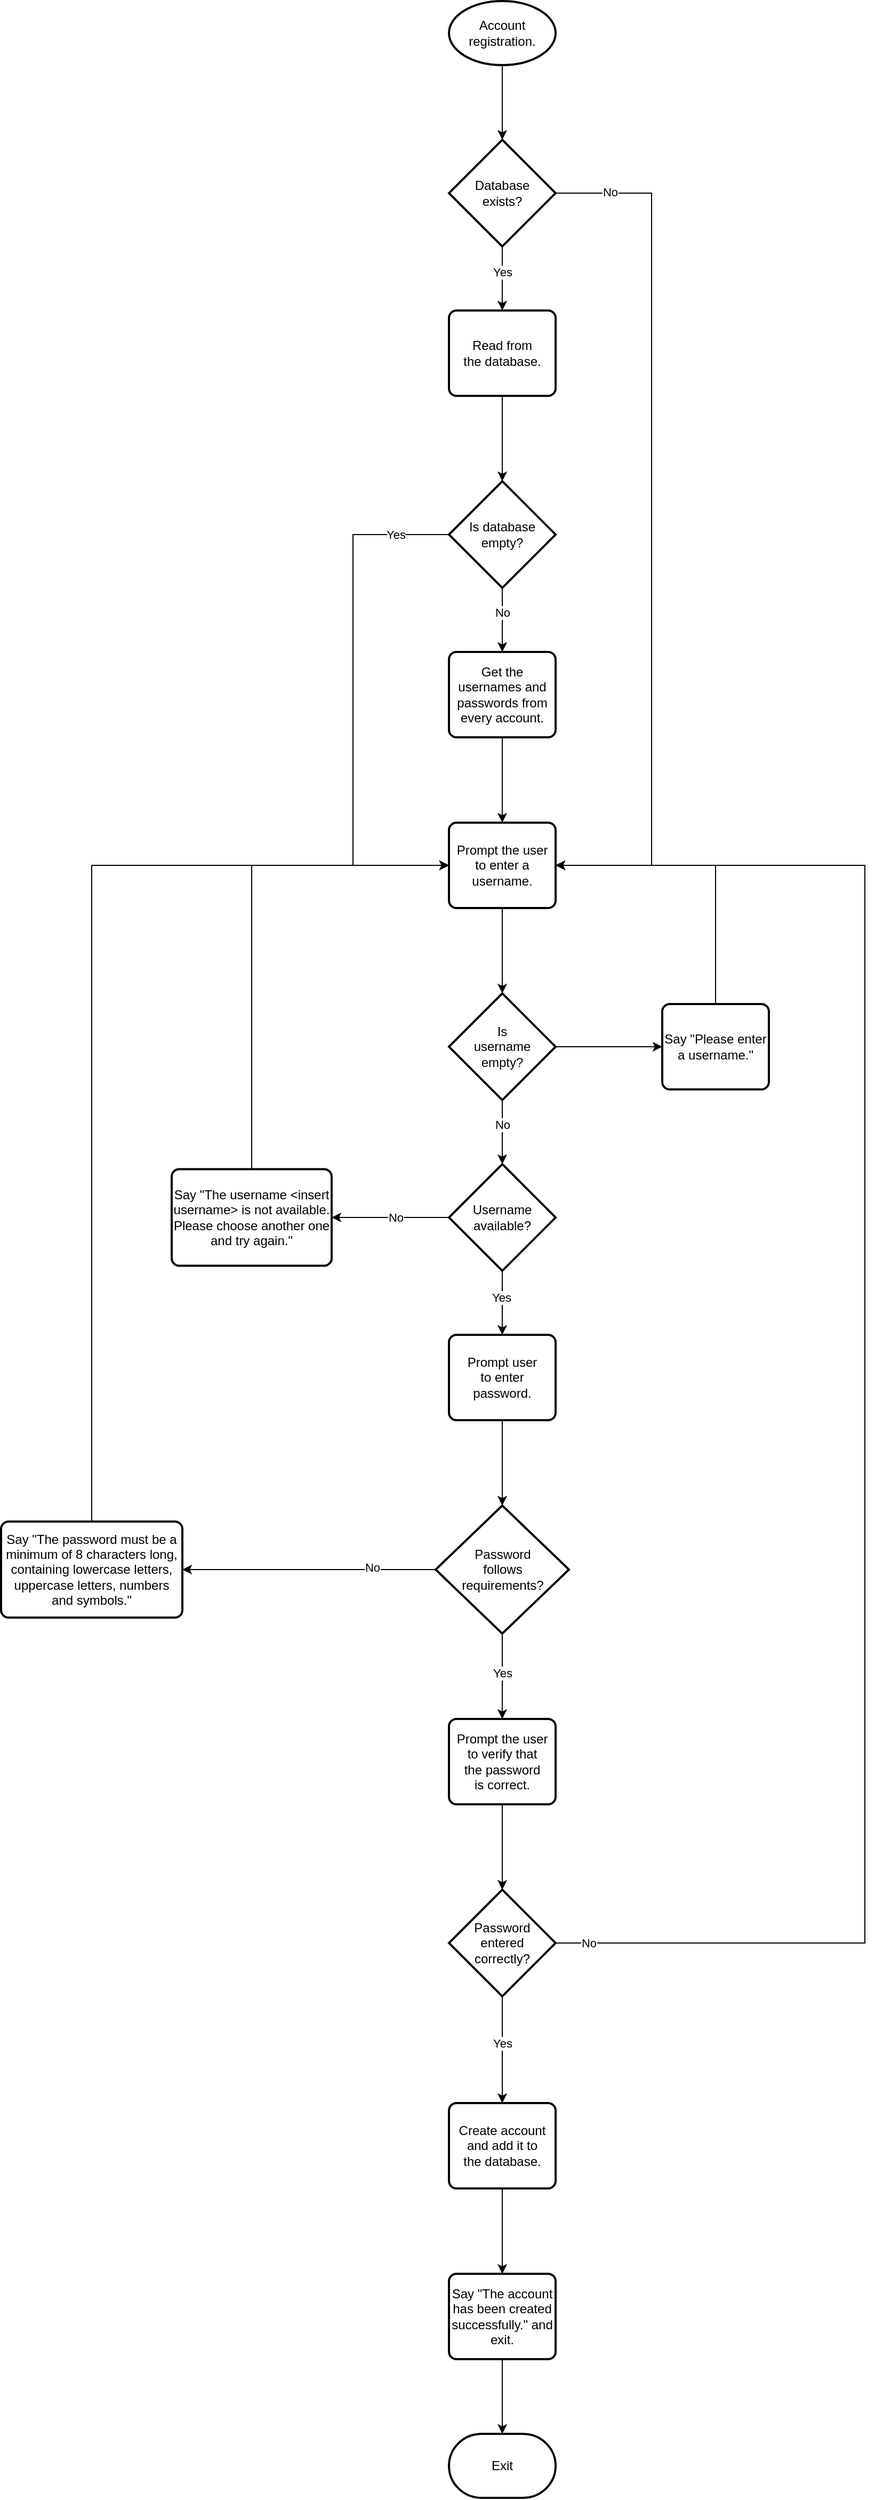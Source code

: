 <mxfile version="26.2.2" pages="3">
  <diagram name="Account Registration" id="iLE3Jwbvo_P_98CqRcma">
    <mxGraphModel dx="1926" dy="523" grid="1" gridSize="10" guides="1" tooltips="1" connect="1" arrows="1" fold="1" page="1" pageScale="1" pageWidth="827" pageHeight="1169" math="0" shadow="0">
      <root>
        <mxCell id="0" />
        <mxCell id="1" parent="0" />
        <mxCell id="nShzTtYWi6adCArLgVIG-1" value="Account registration." style="strokeWidth=2;html=1;shape=mxgraph.flowchart.start_1;whiteSpace=wrap;" parent="1" vertex="1">
          <mxGeometry x="370" y="70" width="100" height="60" as="geometry" />
        </mxCell>
        <mxCell id="nShzTtYWi6adCArLgVIG-5" style="edgeStyle=orthogonalEdgeStyle;rounded=0;orthogonalLoop=1;jettySize=auto;html=1;exitX=0.5;exitY=1;exitDx=0;exitDy=0;exitPerimeter=0;entryX=0.5;entryY=0;entryDx=0;entryDy=0;" parent="1" source="nShzTtYWi6adCArLgVIG-2" target="nShzTtYWi6adCArLgVIG-4" edge="1">
          <mxGeometry relative="1" as="geometry" />
        </mxCell>
        <mxCell id="nShzTtYWi6adCArLgVIG-9" value="Yes" style="edgeLabel;html=1;align=center;verticalAlign=middle;resizable=0;points=[];" parent="nShzTtYWi6adCArLgVIG-5" vertex="1" connectable="0">
          <mxGeometry x="-0.209" relative="1" as="geometry">
            <mxPoint as="offset" />
          </mxGeometry>
        </mxCell>
        <mxCell id="nShzTtYWi6adCArLgVIG-51" style="edgeStyle=orthogonalEdgeStyle;rounded=0;orthogonalLoop=1;jettySize=auto;html=1;exitX=1;exitY=0.5;exitDx=0;exitDy=0;exitPerimeter=0;entryX=1;entryY=0.5;entryDx=0;entryDy=0;" parent="1" source="nShzTtYWi6adCArLgVIG-2" target="nShzTtYWi6adCArLgVIG-13" edge="1">
          <mxGeometry relative="1" as="geometry">
            <Array as="points">
              <mxPoint x="560" y="250" />
              <mxPoint x="560" y="880" />
            </Array>
          </mxGeometry>
        </mxCell>
        <mxCell id="nShzTtYWi6adCArLgVIG-55" value="No" style="edgeLabel;html=1;align=center;verticalAlign=middle;resizable=0;points=[];" parent="nShzTtYWi6adCArLgVIG-51" vertex="1" connectable="0">
          <mxGeometry x="-0.874" y="1" relative="1" as="geometry">
            <mxPoint as="offset" />
          </mxGeometry>
        </mxCell>
        <mxCell id="nShzTtYWi6adCArLgVIG-2" value="Database&lt;div&gt;exists?&lt;/div&gt;" style="strokeWidth=2;html=1;shape=mxgraph.flowchart.decision;whiteSpace=wrap;" parent="1" vertex="1">
          <mxGeometry x="370" y="200" width="100" height="100" as="geometry" />
        </mxCell>
        <mxCell id="nShzTtYWi6adCArLgVIG-3" style="edgeStyle=orthogonalEdgeStyle;rounded=0;orthogonalLoop=1;jettySize=auto;html=1;exitX=0.5;exitY=1;exitDx=0;exitDy=0;exitPerimeter=0;entryX=0.5;entryY=0;entryDx=0;entryDy=0;entryPerimeter=0;" parent="1" source="nShzTtYWi6adCArLgVIG-1" target="nShzTtYWi6adCArLgVIG-2" edge="1">
          <mxGeometry relative="1" as="geometry" />
        </mxCell>
        <mxCell id="nShzTtYWi6adCArLgVIG-4" value="Read from&lt;div&gt;the database.&lt;/div&gt;" style="rounded=1;whiteSpace=wrap;html=1;absoluteArcSize=1;arcSize=14;strokeWidth=2;" parent="1" vertex="1">
          <mxGeometry x="370" y="360" width="100" height="80" as="geometry" />
        </mxCell>
        <mxCell id="nShzTtYWi6adCArLgVIG-11" style="edgeStyle=orthogonalEdgeStyle;rounded=0;orthogonalLoop=1;jettySize=auto;html=1;exitX=0.5;exitY=1;exitDx=0;exitDy=0;exitPerimeter=0;" parent="1" source="nShzTtYWi6adCArLgVIG-6" target="nShzTtYWi6adCArLgVIG-10" edge="1">
          <mxGeometry relative="1" as="geometry" />
        </mxCell>
        <mxCell id="nShzTtYWi6adCArLgVIG-12" value="No" style="edgeLabel;html=1;align=center;verticalAlign=middle;resizable=0;points=[];" parent="nShzTtYWi6adCArLgVIG-11" vertex="1" connectable="0">
          <mxGeometry x="-0.248" y="-1" relative="1" as="geometry">
            <mxPoint x="1" as="offset" />
          </mxGeometry>
        </mxCell>
        <mxCell id="nShzTtYWi6adCArLgVIG-52" style="edgeStyle=orthogonalEdgeStyle;rounded=0;orthogonalLoop=1;jettySize=auto;html=1;exitX=0;exitY=0.5;exitDx=0;exitDy=0;exitPerimeter=0;entryX=0;entryY=0.5;entryDx=0;entryDy=0;" parent="1" source="nShzTtYWi6adCArLgVIG-6" target="nShzTtYWi6adCArLgVIG-13" edge="1">
          <mxGeometry relative="1" as="geometry">
            <Array as="points">
              <mxPoint x="280" y="570" />
              <mxPoint x="280" y="880" />
            </Array>
          </mxGeometry>
        </mxCell>
        <mxCell id="nShzTtYWi6adCArLgVIG-54" value="Yes" style="edgeLabel;html=1;align=center;verticalAlign=middle;resizable=0;points=[];" parent="nShzTtYWi6adCArLgVIG-52" vertex="1" connectable="0">
          <mxGeometry x="-0.835" relative="1" as="geometry">
            <mxPoint x="-10" as="offset" />
          </mxGeometry>
        </mxCell>
        <mxCell id="nShzTtYWi6adCArLgVIG-6" value="Is database&lt;div&gt;empty?&lt;/div&gt;" style="strokeWidth=2;html=1;shape=mxgraph.flowchart.decision;whiteSpace=wrap;" parent="1" vertex="1">
          <mxGeometry x="370" y="520" width="100" height="100" as="geometry" />
        </mxCell>
        <mxCell id="nShzTtYWi6adCArLgVIG-8" style="edgeStyle=orthogonalEdgeStyle;rounded=0;orthogonalLoop=1;jettySize=auto;html=1;exitX=0.5;exitY=1;exitDx=0;exitDy=0;entryX=0.5;entryY=0;entryDx=0;entryDy=0;entryPerimeter=0;" parent="1" source="nShzTtYWi6adCArLgVIG-4" target="nShzTtYWi6adCArLgVIG-6" edge="1">
          <mxGeometry relative="1" as="geometry" />
        </mxCell>
        <mxCell id="nShzTtYWi6adCArLgVIG-14" style="edgeStyle=orthogonalEdgeStyle;rounded=0;orthogonalLoop=1;jettySize=auto;html=1;exitX=0.5;exitY=1;exitDx=0;exitDy=0;entryX=0.5;entryY=0;entryDx=0;entryDy=0;" parent="1" source="nShzTtYWi6adCArLgVIG-10" target="nShzTtYWi6adCArLgVIG-13" edge="1">
          <mxGeometry relative="1" as="geometry" />
        </mxCell>
        <mxCell id="nShzTtYWi6adCArLgVIG-10" value="Get the usernames and passwords from every account." style="rounded=1;whiteSpace=wrap;html=1;absoluteArcSize=1;arcSize=14;strokeWidth=2;" parent="1" vertex="1">
          <mxGeometry x="370" y="680" width="100" height="80" as="geometry" />
        </mxCell>
        <mxCell id="nShzTtYWi6adCArLgVIG-13" value="Prompt the user&lt;div&gt;to enter a username.&lt;/div&gt;" style="rounded=1;whiteSpace=wrap;html=1;absoluteArcSize=1;arcSize=14;strokeWidth=2;" parent="1" vertex="1">
          <mxGeometry x="370" y="840" width="100" height="80" as="geometry" />
        </mxCell>
        <mxCell id="nShzTtYWi6adCArLgVIG-57" style="edgeStyle=orthogonalEdgeStyle;rounded=0;orthogonalLoop=1;jettySize=auto;html=1;exitX=1;exitY=0.5;exitDx=0;exitDy=0;exitPerimeter=0;entryX=0;entryY=0.5;entryDx=0;entryDy=0;" parent="1" source="nShzTtYWi6adCArLgVIG-15" target="nShzTtYWi6adCArLgVIG-56" edge="1">
          <mxGeometry relative="1" as="geometry" />
        </mxCell>
        <mxCell id="nShzTtYWi6adCArLgVIG-15" value="Is&lt;div&gt;username&lt;/div&gt;&lt;div&gt;empty?&lt;/div&gt;" style="strokeWidth=2;html=1;shape=mxgraph.flowchart.decision;whiteSpace=wrap;" parent="1" vertex="1">
          <mxGeometry x="370" y="1000" width="100" height="100" as="geometry" />
        </mxCell>
        <mxCell id="nShzTtYWi6adCArLgVIG-17" style="edgeStyle=orthogonalEdgeStyle;rounded=0;orthogonalLoop=1;jettySize=auto;html=1;exitX=0.5;exitY=1;exitDx=0;exitDy=0;entryX=0.5;entryY=0;entryDx=0;entryDy=0;entryPerimeter=0;" parent="1" source="nShzTtYWi6adCArLgVIG-13" target="nShzTtYWi6adCArLgVIG-15" edge="1">
          <mxGeometry relative="1" as="geometry" />
        </mxCell>
        <mxCell id="nShzTtYWi6adCArLgVIG-28" style="edgeStyle=orthogonalEdgeStyle;rounded=0;orthogonalLoop=1;jettySize=auto;html=1;exitX=0.5;exitY=1;exitDx=0;exitDy=0;exitPerimeter=0;entryX=0.5;entryY=0;entryDx=0;entryDy=0;" parent="1" source="nShzTtYWi6adCArLgVIG-24" target="nShzTtYWi6adCArLgVIG-27" edge="1">
          <mxGeometry relative="1" as="geometry" />
        </mxCell>
        <mxCell id="nShzTtYWi6adCArLgVIG-29" value="Yes" style="edgeLabel;html=1;align=center;verticalAlign=middle;resizable=0;points=[];" parent="nShzTtYWi6adCArLgVIG-28" vertex="1" connectable="0">
          <mxGeometry x="-0.191" y="-1" relative="1" as="geometry">
            <mxPoint as="offset" />
          </mxGeometry>
        </mxCell>
        <mxCell id="nShzTtYWi6adCArLgVIG-60" style="edgeStyle=orthogonalEdgeStyle;rounded=0;orthogonalLoop=1;jettySize=auto;html=1;exitX=0;exitY=0.5;exitDx=0;exitDy=0;exitPerimeter=0;entryX=1;entryY=0.5;entryDx=0;entryDy=0;" parent="1" source="nShzTtYWi6adCArLgVIG-24" target="nShzTtYWi6adCArLgVIG-59" edge="1">
          <mxGeometry relative="1" as="geometry" />
        </mxCell>
        <mxCell id="nShzTtYWi6adCArLgVIG-61" value="No" style="edgeLabel;html=1;align=center;verticalAlign=middle;resizable=0;points=[];" parent="nShzTtYWi6adCArLgVIG-60" vertex="1" connectable="0">
          <mxGeometry x="-0.145" relative="1" as="geometry">
            <mxPoint x="-3" as="offset" />
          </mxGeometry>
        </mxCell>
        <mxCell id="nShzTtYWi6adCArLgVIG-24" value="Username&lt;div&gt;available?&lt;/div&gt;" style="strokeWidth=2;html=1;shape=mxgraph.flowchart.decision;whiteSpace=wrap;" parent="1" vertex="1">
          <mxGeometry x="370" y="1160" width="100" height="100" as="geometry" />
        </mxCell>
        <mxCell id="nShzTtYWi6adCArLgVIG-25" style="edgeStyle=orthogonalEdgeStyle;rounded=0;orthogonalLoop=1;jettySize=auto;html=1;exitX=0.5;exitY=1;exitDx=0;exitDy=0;exitPerimeter=0;entryX=0.5;entryY=0;entryDx=0;entryDy=0;entryPerimeter=0;" parent="1" source="nShzTtYWi6adCArLgVIG-15" target="nShzTtYWi6adCArLgVIG-24" edge="1">
          <mxGeometry relative="1" as="geometry" />
        </mxCell>
        <mxCell id="nShzTtYWi6adCArLgVIG-26" value="No" style="edgeLabel;html=1;align=center;verticalAlign=middle;resizable=0;points=[];" parent="nShzTtYWi6adCArLgVIG-25" vertex="1" connectable="0">
          <mxGeometry x="-0.229" y="-1" relative="1" as="geometry">
            <mxPoint x="1" as="offset" />
          </mxGeometry>
        </mxCell>
        <mxCell id="nShzTtYWi6adCArLgVIG-27" value="Prompt user&lt;div&gt;to enter password.&lt;/div&gt;" style="rounded=1;whiteSpace=wrap;html=1;absoluteArcSize=1;arcSize=14;strokeWidth=2;" parent="1" vertex="1">
          <mxGeometry x="370" y="1320" width="100" height="80" as="geometry" />
        </mxCell>
        <mxCell id="nShzTtYWi6adCArLgVIG-35" style="edgeStyle=orthogonalEdgeStyle;rounded=0;orthogonalLoop=1;jettySize=auto;html=1;exitX=0.5;exitY=1;exitDx=0;exitDy=0;exitPerimeter=0;entryX=0.5;entryY=0;entryDx=0;entryDy=0;" parent="1" source="nShzTtYWi6adCArLgVIG-30" target="nShzTtYWi6adCArLgVIG-34" edge="1">
          <mxGeometry relative="1" as="geometry" />
        </mxCell>
        <mxCell id="nShzTtYWi6adCArLgVIG-36" value="Yes" style="edgeLabel;html=1;align=center;verticalAlign=middle;resizable=0;points=[];" parent="nShzTtYWi6adCArLgVIG-35" vertex="1" connectable="0">
          <mxGeometry x="-0.093" relative="1" as="geometry">
            <mxPoint as="offset" />
          </mxGeometry>
        </mxCell>
        <mxCell id="nShzTtYWi6adCArLgVIG-69" style="edgeStyle=orthogonalEdgeStyle;rounded=0;orthogonalLoop=1;jettySize=auto;html=1;exitX=0;exitY=0.5;exitDx=0;exitDy=0;exitPerimeter=0;entryX=1;entryY=0.5;entryDx=0;entryDy=0;" parent="1" source="nShzTtYWi6adCArLgVIG-30" target="nShzTtYWi6adCArLgVIG-63" edge="1">
          <mxGeometry relative="1" as="geometry" />
        </mxCell>
        <mxCell id="nShzTtYWi6adCArLgVIG-70" value="No" style="edgeLabel;html=1;align=center;verticalAlign=middle;resizable=0;points=[];" parent="nShzTtYWi6adCArLgVIG-69" vertex="1" connectable="0">
          <mxGeometry x="-0.488" y="-2" relative="1" as="geometry">
            <mxPoint x="1" as="offset" />
          </mxGeometry>
        </mxCell>
        <mxCell id="nShzTtYWi6adCArLgVIG-30" value="Password&lt;div&gt;follows&lt;/div&gt;&lt;div&gt;requirements?&lt;/div&gt;" style="strokeWidth=2;html=1;shape=mxgraph.flowchart.decision;whiteSpace=wrap;" parent="1" vertex="1">
          <mxGeometry x="357.5" y="1480" width="125" height="120" as="geometry" />
        </mxCell>
        <mxCell id="nShzTtYWi6adCArLgVIG-31" style="edgeStyle=orthogonalEdgeStyle;rounded=0;orthogonalLoop=1;jettySize=auto;html=1;exitX=0.5;exitY=1;exitDx=0;exitDy=0;entryX=0.5;entryY=0;entryDx=0;entryDy=0;entryPerimeter=0;" parent="1" source="nShzTtYWi6adCArLgVIG-27" target="nShzTtYWi6adCArLgVIG-30" edge="1">
          <mxGeometry relative="1" as="geometry" />
        </mxCell>
        <mxCell id="nShzTtYWi6adCArLgVIG-34" value="Prompt the user&lt;div&gt;to verify that&lt;/div&gt;&lt;div&gt;the password&lt;/div&gt;&lt;div&gt;is correct.&lt;/div&gt;" style="rounded=1;whiteSpace=wrap;html=1;absoluteArcSize=1;arcSize=14;strokeWidth=2;" parent="1" vertex="1">
          <mxGeometry x="370" y="1680" width="100" height="80" as="geometry" />
        </mxCell>
        <mxCell id="nShzTtYWi6adCArLgVIG-40" style="edgeStyle=orthogonalEdgeStyle;rounded=0;orthogonalLoop=1;jettySize=auto;html=1;exitX=0.5;exitY=1;exitDx=0;exitDy=0;exitPerimeter=0;entryX=0.5;entryY=0;entryDx=0;entryDy=0;" parent="1" source="nShzTtYWi6adCArLgVIG-37" target="nShzTtYWi6adCArLgVIG-45" edge="1">
          <mxGeometry relative="1" as="geometry">
            <mxPoint x="420" y="2000" as="targetPoint" />
          </mxGeometry>
        </mxCell>
        <mxCell id="nShzTtYWi6adCArLgVIG-41" value="Yes" style="edgeLabel;html=1;align=center;verticalAlign=middle;resizable=0;points=[];" parent="nShzTtYWi6adCArLgVIG-40" vertex="1" connectable="0">
          <mxGeometry x="-0.133" relative="1" as="geometry">
            <mxPoint as="offset" />
          </mxGeometry>
        </mxCell>
        <mxCell id="nShzTtYWi6adCArLgVIG-71" style="edgeStyle=orthogonalEdgeStyle;rounded=0;orthogonalLoop=1;jettySize=auto;html=1;exitX=1;exitY=0.5;exitDx=0;exitDy=0;exitPerimeter=0;entryX=1;entryY=0.5;entryDx=0;entryDy=0;" parent="1" source="nShzTtYWi6adCArLgVIG-37" target="nShzTtYWi6adCArLgVIG-13" edge="1">
          <mxGeometry relative="1" as="geometry">
            <mxPoint x="740" y="1020" as="targetPoint" />
            <Array as="points">
              <mxPoint x="760" y="1890" />
              <mxPoint x="760" y="880" />
            </Array>
          </mxGeometry>
        </mxCell>
        <mxCell id="nShzTtYWi6adCArLgVIG-72" value="No" style="edgeLabel;html=1;align=center;verticalAlign=middle;resizable=0;points=[];" parent="nShzTtYWi6adCArLgVIG-71" vertex="1" connectable="0">
          <mxGeometry x="-0.961" relative="1" as="geometry">
            <mxPoint as="offset" />
          </mxGeometry>
        </mxCell>
        <mxCell id="nShzTtYWi6adCArLgVIG-37" value="Password&lt;div&gt;entered&lt;/div&gt;&lt;div&gt;correctly?&lt;/div&gt;" style="strokeWidth=2;html=1;shape=mxgraph.flowchart.decision;whiteSpace=wrap;" parent="1" vertex="1">
          <mxGeometry x="370" y="1840" width="100" height="100" as="geometry" />
        </mxCell>
        <mxCell id="nShzTtYWi6adCArLgVIG-38" style="edgeStyle=orthogonalEdgeStyle;rounded=0;orthogonalLoop=1;jettySize=auto;html=1;exitX=0.5;exitY=1;exitDx=0;exitDy=0;entryX=0.5;entryY=0;entryDx=0;entryDy=0;entryPerimeter=0;" parent="1" source="nShzTtYWi6adCArLgVIG-34" target="nShzTtYWi6adCArLgVIG-37" edge="1">
          <mxGeometry relative="1" as="geometry" />
        </mxCell>
        <mxCell id="nShzTtYWi6adCArLgVIG-48" style="edgeStyle=orthogonalEdgeStyle;rounded=0;orthogonalLoop=1;jettySize=auto;html=1;exitX=0.5;exitY=1;exitDx=0;exitDy=0;" parent="1" source="nShzTtYWi6adCArLgVIG-45" target="nShzTtYWi6adCArLgVIG-47" edge="1">
          <mxGeometry relative="1" as="geometry" />
        </mxCell>
        <mxCell id="nShzTtYWi6adCArLgVIG-45" value="Create account&lt;div&gt;and add it to&lt;/div&gt;&lt;div&gt;the database.&lt;/div&gt;" style="rounded=1;whiteSpace=wrap;html=1;absoluteArcSize=1;arcSize=14;strokeWidth=2;" parent="1" vertex="1">
          <mxGeometry x="370" y="2040" width="100" height="80" as="geometry" />
        </mxCell>
        <mxCell id="nShzTtYWi6adCArLgVIG-47" value="Say &quot;The account has been created successfully.&quot; and exit." style="rounded=1;whiteSpace=wrap;html=1;absoluteArcSize=1;arcSize=14;strokeWidth=2;" parent="1" vertex="1">
          <mxGeometry x="370" y="2200" width="100" height="80" as="geometry" />
        </mxCell>
        <mxCell id="nShzTtYWi6adCArLgVIG-49" value="Exit" style="strokeWidth=2;html=1;shape=mxgraph.flowchart.terminator;whiteSpace=wrap;" parent="1" vertex="1">
          <mxGeometry x="370" y="2350" width="100" height="60" as="geometry" />
        </mxCell>
        <mxCell id="nShzTtYWi6adCArLgVIG-58" style="edgeStyle=orthogonalEdgeStyle;rounded=0;orthogonalLoop=1;jettySize=auto;html=1;exitX=0.5;exitY=0;exitDx=0;exitDy=0;entryX=1;entryY=0.5;entryDx=0;entryDy=0;" parent="1" source="nShzTtYWi6adCArLgVIG-56" target="nShzTtYWi6adCArLgVIG-13" edge="1">
          <mxGeometry relative="1" as="geometry">
            <mxPoint x="620.333" y="880" as="targetPoint" />
          </mxGeometry>
        </mxCell>
        <mxCell id="nShzTtYWi6adCArLgVIG-56" value="Say &quot;Please enter a username.&quot;" style="rounded=1;whiteSpace=wrap;html=1;absoluteArcSize=1;arcSize=14;strokeWidth=2;" parent="1" vertex="1">
          <mxGeometry x="570" y="1010" width="100" height="80" as="geometry" />
        </mxCell>
        <mxCell id="nShzTtYWi6adCArLgVIG-62" style="edgeStyle=orthogonalEdgeStyle;rounded=0;orthogonalLoop=1;jettySize=auto;html=1;exitX=0.5;exitY=0;exitDx=0;exitDy=0;entryX=0;entryY=0.5;entryDx=0;entryDy=0;" parent="1" source="nShzTtYWi6adCArLgVIG-59" target="nShzTtYWi6adCArLgVIG-13" edge="1">
          <mxGeometry relative="1" as="geometry">
            <mxPoint x="185" y="970" as="targetPoint" />
          </mxGeometry>
        </mxCell>
        <mxCell id="nShzTtYWi6adCArLgVIG-59" value="Say &quot;The username &amp;lt;insert username&amp;gt; is not available. Please choose another one and try again.&quot;" style="rounded=1;whiteSpace=wrap;html=1;absoluteArcSize=1;arcSize=14;strokeWidth=2;" parent="1" vertex="1">
          <mxGeometry x="110" y="1164.75" width="150" height="90.5" as="geometry" />
        </mxCell>
        <mxCell id="nShzTtYWi6adCArLgVIG-68" style="edgeStyle=orthogonalEdgeStyle;rounded=0;orthogonalLoop=1;jettySize=auto;html=1;exitX=0.5;exitY=0;exitDx=0;exitDy=0;entryX=0;entryY=0.5;entryDx=0;entryDy=0;" parent="1" source="nShzTtYWi6adCArLgVIG-63" target="nShzTtYWi6adCArLgVIG-13" edge="1">
          <mxGeometry relative="1" as="geometry">
            <mxPoint x="60" y="1030" as="targetPoint" />
          </mxGeometry>
        </mxCell>
        <mxCell id="nShzTtYWi6adCArLgVIG-63" value="Say &quot;The password must be a minimum of 8 characters long, containing lowercase letters, uppercase letters, numbers and symbols.&quot;" style="rounded=1;whiteSpace=wrap;html=1;absoluteArcSize=1;arcSize=14;strokeWidth=2;" parent="1" vertex="1">
          <mxGeometry x="-50" y="1495" width="170" height="90" as="geometry" />
        </mxCell>
        <mxCell id="nShzTtYWi6adCArLgVIG-73" style="edgeStyle=orthogonalEdgeStyle;rounded=0;orthogonalLoop=1;jettySize=auto;html=1;exitX=0.5;exitY=1;exitDx=0;exitDy=0;entryX=0.5;entryY=0;entryDx=0;entryDy=0;entryPerimeter=0;" parent="1" source="nShzTtYWi6adCArLgVIG-47" target="nShzTtYWi6adCArLgVIG-49" edge="1">
          <mxGeometry relative="1" as="geometry" />
        </mxCell>
      </root>
    </mxGraphModel>
  </diagram>
  <diagram id="ZJuV7syckMQgLkUGrCl8" name="Account Login">
    <mxGraphModel dx="1047" dy="490" grid="1" gridSize="10" guides="1" tooltips="1" connect="1" arrows="1" fold="1" page="1" pageScale="1" pageWidth="827" pageHeight="1169" math="0" shadow="0">
      <root>
        <mxCell id="0" />
        <mxCell id="1" parent="0" />
        <mxCell id="R7hteTY1RrZNnt9Zxwfz-4" style="edgeStyle=orthogonalEdgeStyle;rounded=0;orthogonalLoop=1;jettySize=auto;html=1;exitX=0.5;exitY=1;exitDx=0;exitDy=0;exitPerimeter=0;entryX=0.5;entryY=0;entryDx=0;entryDy=0;" edge="1" parent="1" source="R7hteTY1RrZNnt9Zxwfz-1" target="R7hteTY1RrZNnt9Zxwfz-2">
          <mxGeometry relative="1" as="geometry" />
        </mxCell>
        <mxCell id="R7hteTY1RrZNnt9Zxwfz-1" value="Account login." style="strokeWidth=2;html=1;shape=mxgraph.flowchart.start_1;whiteSpace=wrap;" vertex="1" parent="1">
          <mxGeometry x="370" y="90" width="100" height="60" as="geometry" />
        </mxCell>
        <mxCell id="R7hteTY1RrZNnt9Zxwfz-2" value="Check if the&lt;div&gt;database exists?&lt;/div&gt;" style="rounded=1;whiteSpace=wrap;html=1;absoluteArcSize=1;arcSize=14;strokeWidth=2;" vertex="1" parent="1">
          <mxGeometry x="370" y="240" width="100" height="80" as="geometry" />
        </mxCell>
        <mxCell id="R7hteTY1RrZNnt9Zxwfz-9" style="edgeStyle=orthogonalEdgeStyle;rounded=0;orthogonalLoop=1;jettySize=auto;html=1;exitX=0.5;exitY=1;exitDx=0;exitDy=0;exitPerimeter=0;entryX=0.5;entryY=0;entryDx=0;entryDy=0;" edge="1" parent="1" source="R7hteTY1RrZNnt9Zxwfz-5" target="R7hteTY1RrZNnt9Zxwfz-7">
          <mxGeometry relative="1" as="geometry" />
        </mxCell>
        <mxCell id="R7hteTY1RrZNnt9Zxwfz-10" value="Yes" style="edgeLabel;html=1;align=center;verticalAlign=middle;resizable=0;points=[];" vertex="1" connectable="0" parent="R7hteTY1RrZNnt9Zxwfz-9">
          <mxGeometry x="-0.278" relative="1" as="geometry">
            <mxPoint as="offset" />
          </mxGeometry>
        </mxCell>
        <mxCell id="R7hteTY1RrZNnt9Zxwfz-17" style="edgeStyle=orthogonalEdgeStyle;rounded=0;orthogonalLoop=1;jettySize=auto;html=1;exitX=1;exitY=0.5;exitDx=0;exitDy=0;exitPerimeter=0;entryX=0;entryY=0.5;entryDx=0;entryDy=0;" edge="1" parent="1" source="R7hteTY1RrZNnt9Zxwfz-5" target="R7hteTY1RrZNnt9Zxwfz-16">
          <mxGeometry relative="1" as="geometry" />
        </mxCell>
        <mxCell id="R7hteTY1RrZNnt9Zxwfz-18" value="No" style="edgeLabel;html=1;align=center;verticalAlign=middle;resizable=0;points=[];" vertex="1" connectable="0" parent="R7hteTY1RrZNnt9Zxwfz-17">
          <mxGeometry x="0.001" y="1" relative="1" as="geometry">
            <mxPoint as="offset" />
          </mxGeometry>
        </mxCell>
        <mxCell id="R7hteTY1RrZNnt9Zxwfz-5" value="Database&lt;div&gt;exists?&lt;/div&gt;" style="strokeWidth=2;html=1;shape=mxgraph.flowchart.decision;whiteSpace=wrap;" vertex="1" parent="1">
          <mxGeometry x="370" y="400" width="100" height="100" as="geometry" />
        </mxCell>
        <mxCell id="R7hteTY1RrZNnt9Zxwfz-6" style="edgeStyle=orthogonalEdgeStyle;rounded=0;orthogonalLoop=1;jettySize=auto;html=1;exitX=0.5;exitY=1;exitDx=0;exitDy=0;entryX=0.5;entryY=0;entryDx=0;entryDy=0;entryPerimeter=0;" edge="1" parent="1" source="R7hteTY1RrZNnt9Zxwfz-2" target="R7hteTY1RrZNnt9Zxwfz-5">
          <mxGeometry relative="1" as="geometry" />
        </mxCell>
        <mxCell id="R7hteTY1RrZNnt9Zxwfz-7" value="Read from the&lt;div&gt;database.&lt;/div&gt;" style="rounded=1;whiteSpace=wrap;html=1;absoluteArcSize=1;arcSize=14;strokeWidth=2;" vertex="1" parent="1">
          <mxGeometry x="370" y="560" width="100" height="80" as="geometry" />
        </mxCell>
        <mxCell id="R7hteTY1RrZNnt9Zxwfz-14" style="edgeStyle=orthogonalEdgeStyle;rounded=0;orthogonalLoop=1;jettySize=auto;html=1;exitX=1;exitY=0.5;exitDx=0;exitDy=0;exitPerimeter=0;entryX=0;entryY=0.5;entryDx=0;entryDy=0;" edge="1" parent="1" source="R7hteTY1RrZNnt9Zxwfz-11" target="R7hteTY1RrZNnt9Zxwfz-13">
          <mxGeometry relative="1" as="geometry" />
        </mxCell>
        <mxCell id="R7hteTY1RrZNnt9Zxwfz-15" value="Yes" style="edgeLabel;html=1;align=center;verticalAlign=middle;resizable=0;points=[];" vertex="1" connectable="0" parent="R7hteTY1RrZNnt9Zxwfz-14">
          <mxGeometry x="0.104" relative="1" as="geometry">
            <mxPoint as="offset" />
          </mxGeometry>
        </mxCell>
        <mxCell id="R7hteTY1RrZNnt9Zxwfz-24" style="edgeStyle=orthogonalEdgeStyle;rounded=0;orthogonalLoop=1;jettySize=auto;html=1;exitX=0.5;exitY=1;exitDx=0;exitDy=0;exitPerimeter=0;entryX=0.5;entryY=0;entryDx=0;entryDy=0;" edge="1" parent="1" source="R7hteTY1RrZNnt9Zxwfz-11" target="R7hteTY1RrZNnt9Zxwfz-23">
          <mxGeometry relative="1" as="geometry" />
        </mxCell>
        <mxCell id="R7hteTY1RrZNnt9Zxwfz-25" value="No" style="edgeLabel;html=1;align=center;verticalAlign=middle;resizable=0;points=[];" vertex="1" connectable="0" parent="R7hteTY1RrZNnt9Zxwfz-24">
          <mxGeometry x="-0.163" y="-1" relative="1" as="geometry">
            <mxPoint x="1" as="offset" />
          </mxGeometry>
        </mxCell>
        <mxCell id="R7hteTY1RrZNnt9Zxwfz-11" value="Is database&lt;div&gt;empty?&lt;/div&gt;" style="strokeWidth=2;html=1;shape=mxgraph.flowchart.decision;whiteSpace=wrap;" vertex="1" parent="1">
          <mxGeometry x="370" y="720" width="100" height="100" as="geometry" />
        </mxCell>
        <mxCell id="R7hteTY1RrZNnt9Zxwfz-12" style="edgeStyle=orthogonalEdgeStyle;rounded=0;orthogonalLoop=1;jettySize=auto;html=1;exitX=0.5;exitY=1;exitDx=0;exitDy=0;entryX=0.5;entryY=0;entryDx=0;entryDy=0;entryPerimeter=0;" edge="1" parent="1" source="R7hteTY1RrZNnt9Zxwfz-7" target="R7hteTY1RrZNnt9Zxwfz-11">
          <mxGeometry relative="1" as="geometry" />
        </mxCell>
        <mxCell id="R7hteTY1RrZNnt9Zxwfz-13" value="Print error message&lt;div&gt;saying &quot;The database is currently empty.&quot;&lt;/div&gt;" style="rounded=1;whiteSpace=wrap;html=1;absoluteArcSize=1;arcSize=14;strokeWidth=2;" vertex="1" parent="1">
          <mxGeometry x="560" y="730" width="100" height="80" as="geometry" />
        </mxCell>
        <mxCell id="R7hteTY1RrZNnt9Zxwfz-16" value="Print &quot;The database doesn&#39;t exist at the moment.&quot;" style="rounded=1;whiteSpace=wrap;html=1;absoluteArcSize=1;arcSize=14;strokeWidth=2;" vertex="1" parent="1">
          <mxGeometry x="560" y="410" width="100" height="80" as="geometry" />
        </mxCell>
        <mxCell id="R7hteTY1RrZNnt9Zxwfz-19" value="Exit" style="strokeWidth=2;html=1;shape=mxgraph.flowchart.terminator;whiteSpace=wrap;" vertex="1" parent="1">
          <mxGeometry x="560" y="570" width="100" height="60" as="geometry" />
        </mxCell>
        <mxCell id="R7hteTY1RrZNnt9Zxwfz-20" style="edgeStyle=orthogonalEdgeStyle;rounded=0;orthogonalLoop=1;jettySize=auto;html=1;exitX=0.5;exitY=1;exitDx=0;exitDy=0;entryX=0.5;entryY=0;entryDx=0;entryDy=0;entryPerimeter=0;" edge="1" parent="1" source="R7hteTY1RrZNnt9Zxwfz-16" target="R7hteTY1RrZNnt9Zxwfz-19">
          <mxGeometry relative="1" as="geometry" />
        </mxCell>
        <mxCell id="R7hteTY1RrZNnt9Zxwfz-21" value="Exit" style="strokeWidth=2;html=1;shape=mxgraph.flowchart.terminator;whiteSpace=wrap;" vertex="1" parent="1">
          <mxGeometry x="560" y="880" width="100" height="60" as="geometry" />
        </mxCell>
        <mxCell id="R7hteTY1RrZNnt9Zxwfz-22" style="edgeStyle=orthogonalEdgeStyle;rounded=0;orthogonalLoop=1;jettySize=auto;html=1;exitX=0.5;exitY=1;exitDx=0;exitDy=0;entryX=0.5;entryY=0;entryDx=0;entryDy=0;entryPerimeter=0;" edge="1" parent="1" source="R7hteTY1RrZNnt9Zxwfz-13" target="R7hteTY1RrZNnt9Zxwfz-21">
          <mxGeometry relative="1" as="geometry" />
        </mxCell>
        <mxCell id="R7hteTY1RrZNnt9Zxwfz-23" value="Prompt to enter a username." style="rounded=1;whiteSpace=wrap;html=1;absoluteArcSize=1;arcSize=14;strokeWidth=2;" vertex="1" parent="1">
          <mxGeometry x="370" y="880" width="100" height="80" as="geometry" />
        </mxCell>
        <mxCell id="R7hteTY1RrZNnt9Zxwfz-29" style="edgeStyle=orthogonalEdgeStyle;rounded=0;orthogonalLoop=1;jettySize=auto;html=1;exitX=0;exitY=0.5;exitDx=0;exitDy=0;exitPerimeter=0;entryX=0.5;entryY=1;entryDx=0;entryDy=0;" edge="1" parent="1" source="R7hteTY1RrZNnt9Zxwfz-26" target="R7hteTY1RrZNnt9Zxwfz-28">
          <mxGeometry relative="1" as="geometry" />
        </mxCell>
        <mxCell id="R7hteTY1RrZNnt9Zxwfz-30" value="No" style="edgeLabel;html=1;align=center;verticalAlign=middle;resizable=0;points=[];" vertex="1" connectable="0" parent="R7hteTY1RrZNnt9Zxwfz-29">
          <mxGeometry x="-0.883" y="-1" relative="1" as="geometry">
            <mxPoint as="offset" />
          </mxGeometry>
        </mxCell>
        <mxCell id="R7hteTY1RrZNnt9Zxwfz-34" style="edgeStyle=orthogonalEdgeStyle;rounded=0;orthogonalLoop=1;jettySize=auto;html=1;exitX=0.5;exitY=1;exitDx=0;exitDy=0;exitPerimeter=0;entryX=0.5;entryY=0;entryDx=0;entryDy=0;" edge="1" parent="1" source="R7hteTY1RrZNnt9Zxwfz-26" target="R7hteTY1RrZNnt9Zxwfz-33">
          <mxGeometry relative="1" as="geometry" />
        </mxCell>
        <mxCell id="R7hteTY1RrZNnt9Zxwfz-35" value="Yes" style="edgeLabel;html=1;align=center;verticalAlign=middle;resizable=0;points=[];" vertex="1" connectable="0" parent="R7hteTY1RrZNnt9Zxwfz-34">
          <mxGeometry x="-0.176" y="1" relative="1" as="geometry">
            <mxPoint x="-1" as="offset" />
          </mxGeometry>
        </mxCell>
        <mxCell id="R7hteTY1RrZNnt9Zxwfz-26" value="Username&lt;div&gt;exists?&lt;/div&gt;" style="strokeWidth=2;html=1;shape=mxgraph.flowchart.decision;whiteSpace=wrap;" vertex="1" parent="1">
          <mxGeometry x="370" y="1040" width="100" height="100" as="geometry" />
        </mxCell>
        <mxCell id="R7hteTY1RrZNnt9Zxwfz-27" style="edgeStyle=orthogonalEdgeStyle;rounded=0;orthogonalLoop=1;jettySize=auto;html=1;exitX=0.5;exitY=1;exitDx=0;exitDy=0;entryX=0.5;entryY=0;entryDx=0;entryDy=0;entryPerimeter=0;" edge="1" parent="1" source="R7hteTY1RrZNnt9Zxwfz-23" target="R7hteTY1RrZNnt9Zxwfz-26">
          <mxGeometry relative="1" as="geometry" />
        </mxCell>
        <mxCell id="R7hteTY1RrZNnt9Zxwfz-28" value="Print&lt;div&gt;&quot;The username &amp;lt;username&amp;gt; doesn&#39;t exist. Please try again.&quot;&lt;/div&gt;" style="rounded=1;whiteSpace=wrap;html=1;absoluteArcSize=1;arcSize=14;strokeWidth=2;" vertex="1" parent="1">
          <mxGeometry x="190" y="640" width="100" height="80" as="geometry" />
        </mxCell>
        <mxCell id="R7hteTY1RrZNnt9Zxwfz-31" style="edgeStyle=orthogonalEdgeStyle;rounded=0;orthogonalLoop=1;jettySize=auto;html=1;exitX=0.5;exitY=0;exitDx=0;exitDy=0;entryX=0;entryY=0.5;entryDx=0;entryDy=0;entryPerimeter=0;" edge="1" parent="1" source="R7hteTY1RrZNnt9Zxwfz-28" target="R7hteTY1RrZNnt9Zxwfz-5">
          <mxGeometry relative="1" as="geometry" />
        </mxCell>
        <mxCell id="R7hteTY1RrZNnt9Zxwfz-33" value="Prompt to enter a password" style="rounded=1;whiteSpace=wrap;html=1;absoluteArcSize=1;arcSize=14;strokeWidth=2;" vertex="1" parent="1">
          <mxGeometry x="370" y="1240" width="100" height="80" as="geometry" />
        </mxCell>
        <mxCell id="R7hteTY1RrZNnt9Zxwfz-41" style="edgeStyle=orthogonalEdgeStyle;rounded=0;orthogonalLoop=1;jettySize=auto;html=1;exitX=0;exitY=0.5;exitDx=0;exitDy=0;exitPerimeter=0;entryX=0.5;entryY=1;entryDx=0;entryDy=0;" edge="1" parent="1" source="R7hteTY1RrZNnt9Zxwfz-36" target="R7hteTY1RrZNnt9Zxwfz-40">
          <mxGeometry relative="1" as="geometry" />
        </mxCell>
        <mxCell id="R7hteTY1RrZNnt9Zxwfz-42" value="No" style="edgeLabel;html=1;align=center;verticalAlign=middle;resizable=0;points=[];" vertex="1" connectable="0" parent="R7hteTY1RrZNnt9Zxwfz-41">
          <mxGeometry x="-0.94" y="-1" relative="1" as="geometry">
            <mxPoint as="offset" />
          </mxGeometry>
        </mxCell>
        <mxCell id="R7hteTY1RrZNnt9Zxwfz-45" style="edgeStyle=orthogonalEdgeStyle;rounded=0;orthogonalLoop=1;jettySize=auto;html=1;exitX=0.5;exitY=1;exitDx=0;exitDy=0;exitPerimeter=0;entryX=0.5;entryY=0;entryDx=0;entryDy=0;" edge="1" parent="1" source="R7hteTY1RrZNnt9Zxwfz-36" target="R7hteTY1RrZNnt9Zxwfz-44">
          <mxGeometry relative="1" as="geometry" />
        </mxCell>
        <mxCell id="R7hteTY1RrZNnt9Zxwfz-46" value="Yes" style="edgeLabel;html=1;align=center;verticalAlign=middle;resizable=0;points=[];" vertex="1" connectable="0" parent="R7hteTY1RrZNnt9Zxwfz-45">
          <mxGeometry x="-0.198" relative="1" as="geometry">
            <mxPoint as="offset" />
          </mxGeometry>
        </mxCell>
        <mxCell id="R7hteTY1RrZNnt9Zxwfz-36" value="Is password&lt;div&gt;correct?&lt;/div&gt;" style="strokeWidth=2;html=1;shape=mxgraph.flowchart.decision;whiteSpace=wrap;" vertex="1" parent="1">
          <mxGeometry x="370" y="1400" width="100" height="100" as="geometry" />
        </mxCell>
        <mxCell id="R7hteTY1RrZNnt9Zxwfz-37" style="edgeStyle=orthogonalEdgeStyle;rounded=0;orthogonalLoop=1;jettySize=auto;html=1;exitX=0.5;exitY=1;exitDx=0;exitDy=0;entryX=0.5;entryY=0;entryDx=0;entryDy=0;entryPerimeter=0;" edge="1" parent="1" source="R7hteTY1RrZNnt9Zxwfz-33" target="R7hteTY1RrZNnt9Zxwfz-36">
          <mxGeometry relative="1" as="geometry" />
        </mxCell>
        <mxCell id="R7hteTY1RrZNnt9Zxwfz-43" style="edgeStyle=orthogonalEdgeStyle;rounded=0;orthogonalLoop=1;jettySize=auto;html=1;exitX=0.5;exitY=0;exitDx=0;exitDy=0;entryX=0;entryY=0.5;entryDx=0;entryDy=0;" edge="1" parent="1" source="R7hteTY1RrZNnt9Zxwfz-40" target="R7hteTY1RrZNnt9Zxwfz-2">
          <mxGeometry relative="1" as="geometry" />
        </mxCell>
        <mxCell id="R7hteTY1RrZNnt9Zxwfz-40" value="Print &quot;Password is incorrect. Please try again.&quot;" style="rounded=1;whiteSpace=wrap;html=1;absoluteArcSize=1;arcSize=14;strokeWidth=2;" vertex="1" parent="1">
          <mxGeometry x="40" y="640" width="100" height="80" as="geometry" />
        </mxCell>
        <mxCell id="R7hteTY1RrZNnt9Zxwfz-48" style="edgeStyle=orthogonalEdgeStyle;rounded=0;orthogonalLoop=1;jettySize=auto;html=1;exitX=0.5;exitY=1;exitDx=0;exitDy=0;entryX=0.5;entryY=0;entryDx=0;entryDy=0;" edge="1" parent="1" source="R7hteTY1RrZNnt9Zxwfz-44" target="R7hteTY1RrZNnt9Zxwfz-47">
          <mxGeometry relative="1" as="geometry" />
        </mxCell>
        <mxCell id="R7hteTY1RrZNnt9Zxwfz-44" value="Log in using&lt;div&gt;the account details.&lt;/div&gt;" style="rounded=1;whiteSpace=wrap;html=1;absoluteArcSize=1;arcSize=14;strokeWidth=2;" vertex="1" parent="1">
          <mxGeometry x="370" y="1600" width="100" height="80" as="geometry" />
        </mxCell>
        <mxCell id="R7hteTY1RrZNnt9Zxwfz-47" value="Print&lt;div&gt;&quot;Account logged in successfully.&quot;&lt;/div&gt;" style="rounded=1;whiteSpace=wrap;html=1;absoluteArcSize=1;arcSize=14;strokeWidth=2;" vertex="1" parent="1">
          <mxGeometry x="370" y="1760" width="100" height="80" as="geometry" />
        </mxCell>
        <mxCell id="R7hteTY1RrZNnt9Zxwfz-49" value="Exit" style="strokeWidth=2;html=1;shape=mxgraph.flowchart.terminator;whiteSpace=wrap;" vertex="1" parent="1">
          <mxGeometry x="370" y="1930" width="100" height="60" as="geometry" />
        </mxCell>
        <mxCell id="R7hteTY1RrZNnt9Zxwfz-50" style="edgeStyle=orthogonalEdgeStyle;rounded=0;orthogonalLoop=1;jettySize=auto;html=1;exitX=0.5;exitY=1;exitDx=0;exitDy=0;entryX=0.5;entryY=0;entryDx=0;entryDy=0;entryPerimeter=0;" edge="1" parent="1" source="R7hteTY1RrZNnt9Zxwfz-47" target="R7hteTY1RrZNnt9Zxwfz-49">
          <mxGeometry relative="1" as="geometry" />
        </mxCell>
      </root>
    </mxGraphModel>
  </diagram>
  <diagram id="HUUX0Ce_RTqZ5ZB6sRhW" name="List user accounts.">
    <mxGraphModel dx="511" dy="243" grid="1" gridSize="10" guides="1" tooltips="1" connect="1" arrows="1" fold="1" page="1" pageScale="1" pageWidth="827" pageHeight="1169" math="0" shadow="0">
      <root>
        <mxCell id="0" />
        <mxCell id="1" parent="0" />
        <mxCell id="hfWok6xFphBnhOU9BhWk-27" style="edgeStyle=orthogonalEdgeStyle;rounded=0;orthogonalLoop=1;jettySize=auto;html=1;exitX=0.5;exitY=1;exitDx=0;exitDy=0;exitPerimeter=0;entryX=0.5;entryY=0;entryDx=0;entryDy=0;" edge="1" parent="1" source="hfWok6xFphBnhOU9BhWk-2" target="hfWok6xFphBnhOU9BhWk-26">
          <mxGeometry relative="1" as="geometry">
            <mxPoint x="420" y="200" as="targetPoint" />
          </mxGeometry>
        </mxCell>
        <mxCell id="hfWok6xFphBnhOU9BhWk-2" value="List user accounts." style="strokeWidth=2;html=1;shape=mxgraph.flowchart.start_1;whiteSpace=wrap;" vertex="1" parent="1">
          <mxGeometry x="370" y="90" width="100" height="60" as="geometry" />
        </mxCell>
        <mxCell id="hfWok6xFphBnhOU9BhWk-3" value="Read through&lt;div&gt;the database.&lt;/div&gt;" style="rounded=1;whiteSpace=wrap;html=1;absoluteArcSize=1;arcSize=14;strokeWidth=2;" vertex="1" parent="1">
          <mxGeometry x="370" y="520" width="100" height="80" as="geometry" />
        </mxCell>
        <mxCell id="hfWok6xFphBnhOU9BhWk-4" style="edgeStyle=orthogonalEdgeStyle;rounded=0;orthogonalLoop=1;jettySize=auto;html=1;exitX=1;exitY=0.5;exitDx=0;exitDy=0;exitPerimeter=0;entryX=0;entryY=0.5;entryDx=0;entryDy=0;" edge="1" parent="1" source="hfWok6xFphBnhOU9BhWk-8" target="hfWok6xFphBnhOU9BhWk-10">
          <mxGeometry relative="1" as="geometry" />
        </mxCell>
        <mxCell id="hfWok6xFphBnhOU9BhWk-5" value="Yes" style="edgeLabel;html=1;align=center;verticalAlign=middle;resizable=0;points=[];" vertex="1" connectable="0" parent="hfWok6xFphBnhOU9BhWk-4">
          <mxGeometry x="-0.013" relative="1" as="geometry">
            <mxPoint as="offset" />
          </mxGeometry>
        </mxCell>
        <mxCell id="hfWok6xFphBnhOU9BhWk-6" style="edgeStyle=orthogonalEdgeStyle;rounded=0;orthogonalLoop=1;jettySize=auto;html=1;exitX=0.5;exitY=1;exitDx=0;exitDy=0;exitPerimeter=0;entryX=0.5;entryY=0;entryDx=0;entryDy=0;" edge="1" parent="1" source="hfWok6xFphBnhOU9BhWk-8" target="hfWok6xFphBnhOU9BhWk-11">
          <mxGeometry relative="1" as="geometry" />
        </mxCell>
        <mxCell id="hfWok6xFphBnhOU9BhWk-7" value="No" style="edgeLabel;html=1;align=center;verticalAlign=middle;resizable=0;points=[];" vertex="1" connectable="0" parent="hfWok6xFphBnhOU9BhWk-6">
          <mxGeometry x="-0.148" y="-1" relative="1" as="geometry">
            <mxPoint x="1" as="offset" />
          </mxGeometry>
        </mxCell>
        <mxCell id="hfWok6xFphBnhOU9BhWk-8" value="Is database&lt;div&gt;empty?&lt;/div&gt;" style="strokeWidth=2;html=1;shape=mxgraph.flowchart.decision;whiteSpace=wrap;" vertex="1" parent="1">
          <mxGeometry x="370" y="680" width="100" height="100" as="geometry" />
        </mxCell>
        <mxCell id="hfWok6xFphBnhOU9BhWk-9" style="edgeStyle=orthogonalEdgeStyle;rounded=0;orthogonalLoop=1;jettySize=auto;html=1;exitX=0.5;exitY=1;exitDx=0;exitDy=0;entryX=0.5;entryY=0;entryDx=0;entryDy=0;entryPerimeter=0;" edge="1" parent="1" source="hfWok6xFphBnhOU9BhWk-3" target="hfWok6xFphBnhOU9BhWk-8">
          <mxGeometry relative="1" as="geometry" />
        </mxCell>
        <mxCell id="hfWok6xFphBnhOU9BhWk-10" value="Say &quot;There is nothing there.&quot;" style="rounded=1;whiteSpace=wrap;html=1;absoluteArcSize=1;arcSize=14;strokeWidth=2;" vertex="1" parent="1">
          <mxGeometry x="590" y="690" width="100" height="80" as="geometry" />
        </mxCell>
        <mxCell id="hfWok6xFphBnhOU9BhWk-11" value="Check if the&lt;div&gt;user is logged in.&lt;/div&gt;" style="rounded=1;whiteSpace=wrap;html=1;absoluteArcSize=1;arcSize=14;strokeWidth=2;" vertex="1" parent="1">
          <mxGeometry x="370" y="840" width="100" height="80" as="geometry" />
        </mxCell>
        <mxCell id="hfWok6xFphBnhOU9BhWk-12" style="edgeStyle=orthogonalEdgeStyle;rounded=0;orthogonalLoop=1;jettySize=auto;html=1;exitX=1;exitY=0.5;exitDx=0;exitDy=0;exitPerimeter=0;entryX=0;entryY=0.5;entryDx=0;entryDy=0;" edge="1" parent="1" source="hfWok6xFphBnhOU9BhWk-16" target="hfWok6xFphBnhOU9BhWk-18">
          <mxGeometry relative="1" as="geometry" />
        </mxCell>
        <mxCell id="hfWok6xFphBnhOU9BhWk-13" value="No" style="edgeLabel;html=1;align=center;verticalAlign=middle;resizable=0;points=[];" vertex="1" connectable="0" parent="hfWok6xFphBnhOU9BhWk-12">
          <mxGeometry x="0.022" y="1" relative="1" as="geometry">
            <mxPoint as="offset" />
          </mxGeometry>
        </mxCell>
        <mxCell id="hfWok6xFphBnhOU9BhWk-14" style="edgeStyle=orthogonalEdgeStyle;rounded=0;orthogonalLoop=1;jettySize=auto;html=1;exitX=0.5;exitY=1;exitDx=0;exitDy=0;exitPerimeter=0;entryX=0.5;entryY=0;entryDx=0;entryDy=0;" edge="1" parent="1" source="hfWok6xFphBnhOU9BhWk-16" target="hfWok6xFphBnhOU9BhWk-19">
          <mxGeometry relative="1" as="geometry" />
        </mxCell>
        <mxCell id="hfWok6xFphBnhOU9BhWk-15" value="Yes" style="edgeLabel;html=1;align=center;verticalAlign=middle;resizable=0;points=[];" vertex="1" connectable="0" parent="hfWok6xFphBnhOU9BhWk-14">
          <mxGeometry x="-0.157" y="-1" relative="1" as="geometry">
            <mxPoint x="1" as="offset" />
          </mxGeometry>
        </mxCell>
        <mxCell id="hfWok6xFphBnhOU9BhWk-16" value="Is user&lt;div&gt;logged in?&lt;/div&gt;" style="strokeWidth=2;html=1;shape=mxgraph.flowchart.decision;whiteSpace=wrap;" vertex="1" parent="1">
          <mxGeometry x="370" y="1000" width="100" height="100" as="geometry" />
        </mxCell>
        <mxCell id="hfWok6xFphBnhOU9BhWk-17" style="edgeStyle=orthogonalEdgeStyle;rounded=0;orthogonalLoop=1;jettySize=auto;html=1;exitX=0.5;exitY=1;exitDx=0;exitDy=0;entryX=0.5;entryY=0;entryDx=0;entryDy=0;entryPerimeter=0;" edge="1" parent="1" source="hfWok6xFphBnhOU9BhWk-11" target="hfWok6xFphBnhOU9BhWk-16">
          <mxGeometry relative="1" as="geometry" />
        </mxCell>
        <mxCell id="hfWok6xFphBnhOU9BhWk-18" value="Say &quot;You must log yourself in before viewing the list of users.&quot;" style="rounded=1;whiteSpace=wrap;html=1;absoluteArcSize=1;arcSize=14;strokeWidth=2;" vertex="1" parent="1">
          <mxGeometry x="560" y="1010" width="160" height="80" as="geometry" />
        </mxCell>
        <mxCell id="hfWok6xFphBnhOU9BhWk-19" value="Display list of&lt;div&gt;accounts without&lt;/div&gt;&lt;div&gt;their passwords.&lt;/div&gt;" style="rounded=1;whiteSpace=wrap;html=1;absoluteArcSize=1;arcSize=14;strokeWidth=2;" vertex="1" parent="1">
          <mxGeometry x="370" y="1200" width="100" height="80" as="geometry" />
        </mxCell>
        <mxCell id="hfWok6xFphBnhOU9BhWk-20" value="Exit" style="strokeWidth=2;html=1;shape=mxgraph.flowchart.terminator;whiteSpace=wrap;" vertex="1" parent="1">
          <mxGeometry x="590" y="850" width="100" height="60" as="geometry" />
        </mxCell>
        <mxCell id="hfWok6xFphBnhOU9BhWk-21" style="edgeStyle=orthogonalEdgeStyle;rounded=0;orthogonalLoop=1;jettySize=auto;html=1;exitX=0.5;exitY=1;exitDx=0;exitDy=0;entryX=0.5;entryY=0;entryDx=0;entryDy=0;entryPerimeter=0;" edge="1" parent="1" source="hfWok6xFphBnhOU9BhWk-10" target="hfWok6xFphBnhOU9BhWk-20">
          <mxGeometry relative="1" as="geometry" />
        </mxCell>
        <mxCell id="hfWok6xFphBnhOU9BhWk-22" value="Exit" style="strokeWidth=2;html=1;shape=mxgraph.flowchart.terminator;whiteSpace=wrap;" vertex="1" parent="1">
          <mxGeometry x="590" y="1210" width="100" height="60" as="geometry" />
        </mxCell>
        <mxCell id="hfWok6xFphBnhOU9BhWk-23" style="edgeStyle=orthogonalEdgeStyle;rounded=0;orthogonalLoop=1;jettySize=auto;html=1;exitX=0.5;exitY=1;exitDx=0;exitDy=0;entryX=0.5;entryY=0;entryDx=0;entryDy=0;entryPerimeter=0;" edge="1" parent="1" source="hfWok6xFphBnhOU9BhWk-18" target="hfWok6xFphBnhOU9BhWk-22">
          <mxGeometry relative="1" as="geometry" />
        </mxCell>
        <mxCell id="hfWok6xFphBnhOU9BhWk-24" value="Exit" style="strokeWidth=2;html=1;shape=mxgraph.flowchart.terminator;whiteSpace=wrap;" vertex="1" parent="1">
          <mxGeometry x="370" y="1360" width="100" height="60" as="geometry" />
        </mxCell>
        <mxCell id="hfWok6xFphBnhOU9BhWk-25" style="edgeStyle=orthogonalEdgeStyle;rounded=0;orthogonalLoop=1;jettySize=auto;html=1;exitX=0.5;exitY=1;exitDx=0;exitDy=0;entryX=0.5;entryY=0;entryDx=0;entryDy=0;entryPerimeter=0;" edge="1" parent="1" source="hfWok6xFphBnhOU9BhWk-19" target="hfWok6xFphBnhOU9BhWk-24">
          <mxGeometry relative="1" as="geometry" />
        </mxCell>
        <mxCell id="hfWok6xFphBnhOU9BhWk-26" value="Check if the&amp;nbsp;&lt;div&gt;database exists.&lt;/div&gt;" style="rounded=1;whiteSpace=wrap;html=1;absoluteArcSize=1;arcSize=14;strokeWidth=2;" vertex="1" parent="1">
          <mxGeometry x="370" y="210" width="100" height="80" as="geometry" />
        </mxCell>
        <mxCell id="hfWok6xFphBnhOU9BhWk-31" style="edgeStyle=orthogonalEdgeStyle;rounded=0;orthogonalLoop=1;jettySize=auto;html=1;exitX=0.5;exitY=1;exitDx=0;exitDy=0;exitPerimeter=0;entryX=0.5;entryY=0;entryDx=0;entryDy=0;" edge="1" parent="1" source="hfWok6xFphBnhOU9BhWk-29" target="hfWok6xFphBnhOU9BhWk-3">
          <mxGeometry relative="1" as="geometry" />
        </mxCell>
        <mxCell id="hfWok6xFphBnhOU9BhWk-32" value="Yes" style="edgeLabel;html=1;align=center;verticalAlign=middle;resizable=0;points=[];" vertex="1" connectable="0" parent="hfWok6xFphBnhOU9BhWk-31">
          <mxGeometry x="-0.148" relative="1" as="geometry">
            <mxPoint as="offset" />
          </mxGeometry>
        </mxCell>
        <mxCell id="hfWok6xFphBnhOU9BhWk-33" style="edgeStyle=orthogonalEdgeStyle;rounded=0;orthogonalLoop=1;jettySize=auto;html=1;exitX=1;exitY=0.5;exitDx=0;exitDy=0;exitPerimeter=0;entryX=0.5;entryY=0;entryDx=0;entryDy=0;" edge="1" parent="1" source="hfWok6xFphBnhOU9BhWk-29" target="hfWok6xFphBnhOU9BhWk-10">
          <mxGeometry relative="1" as="geometry" />
        </mxCell>
        <mxCell id="hfWok6xFphBnhOU9BhWk-34" value="No" style="edgeLabel;html=1;align=center;verticalAlign=middle;resizable=0;points=[];" vertex="1" connectable="0" parent="hfWok6xFphBnhOU9BhWk-33">
          <mxGeometry x="-0.674" y="1" relative="1" as="geometry">
            <mxPoint x="-3" y="1" as="offset" />
          </mxGeometry>
        </mxCell>
        <mxCell id="hfWok6xFphBnhOU9BhWk-29" value="Database&lt;div&gt;exists?&lt;/div&gt;" style="strokeWidth=2;html=1;shape=mxgraph.flowchart.decision;whiteSpace=wrap;" vertex="1" parent="1">
          <mxGeometry x="370" y="360" width="100" height="100" as="geometry" />
        </mxCell>
        <mxCell id="hfWok6xFphBnhOU9BhWk-30" style="edgeStyle=orthogonalEdgeStyle;rounded=0;orthogonalLoop=1;jettySize=auto;html=1;exitX=0.5;exitY=1;exitDx=0;exitDy=0;entryX=0.5;entryY=0;entryDx=0;entryDy=0;entryPerimeter=0;" edge="1" parent="1" source="hfWok6xFphBnhOU9BhWk-26" target="hfWok6xFphBnhOU9BhWk-29">
          <mxGeometry relative="1" as="geometry" />
        </mxCell>
      </root>
    </mxGraphModel>
  </diagram>
</mxfile>
